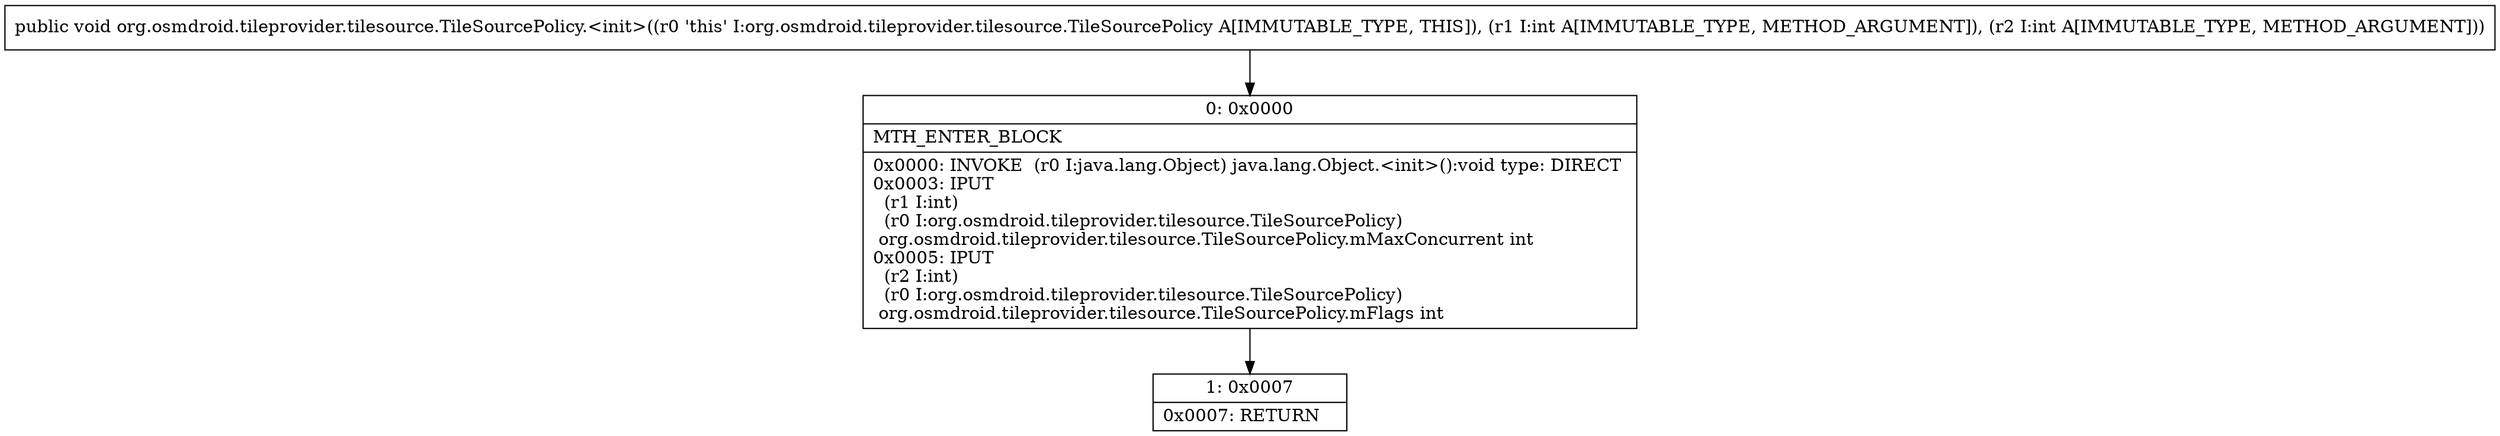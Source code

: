 digraph "CFG fororg.osmdroid.tileprovider.tilesource.TileSourcePolicy.\<init\>(II)V" {
Node_0 [shape=record,label="{0\:\ 0x0000|MTH_ENTER_BLOCK\l|0x0000: INVOKE  (r0 I:java.lang.Object) java.lang.Object.\<init\>():void type: DIRECT \l0x0003: IPUT  \l  (r1 I:int)\l  (r0 I:org.osmdroid.tileprovider.tilesource.TileSourcePolicy)\l org.osmdroid.tileprovider.tilesource.TileSourcePolicy.mMaxConcurrent int \l0x0005: IPUT  \l  (r2 I:int)\l  (r0 I:org.osmdroid.tileprovider.tilesource.TileSourcePolicy)\l org.osmdroid.tileprovider.tilesource.TileSourcePolicy.mFlags int \l}"];
Node_1 [shape=record,label="{1\:\ 0x0007|0x0007: RETURN   \l}"];
MethodNode[shape=record,label="{public void org.osmdroid.tileprovider.tilesource.TileSourcePolicy.\<init\>((r0 'this' I:org.osmdroid.tileprovider.tilesource.TileSourcePolicy A[IMMUTABLE_TYPE, THIS]), (r1 I:int A[IMMUTABLE_TYPE, METHOD_ARGUMENT]), (r2 I:int A[IMMUTABLE_TYPE, METHOD_ARGUMENT])) }"];
MethodNode -> Node_0;
Node_0 -> Node_1;
}

